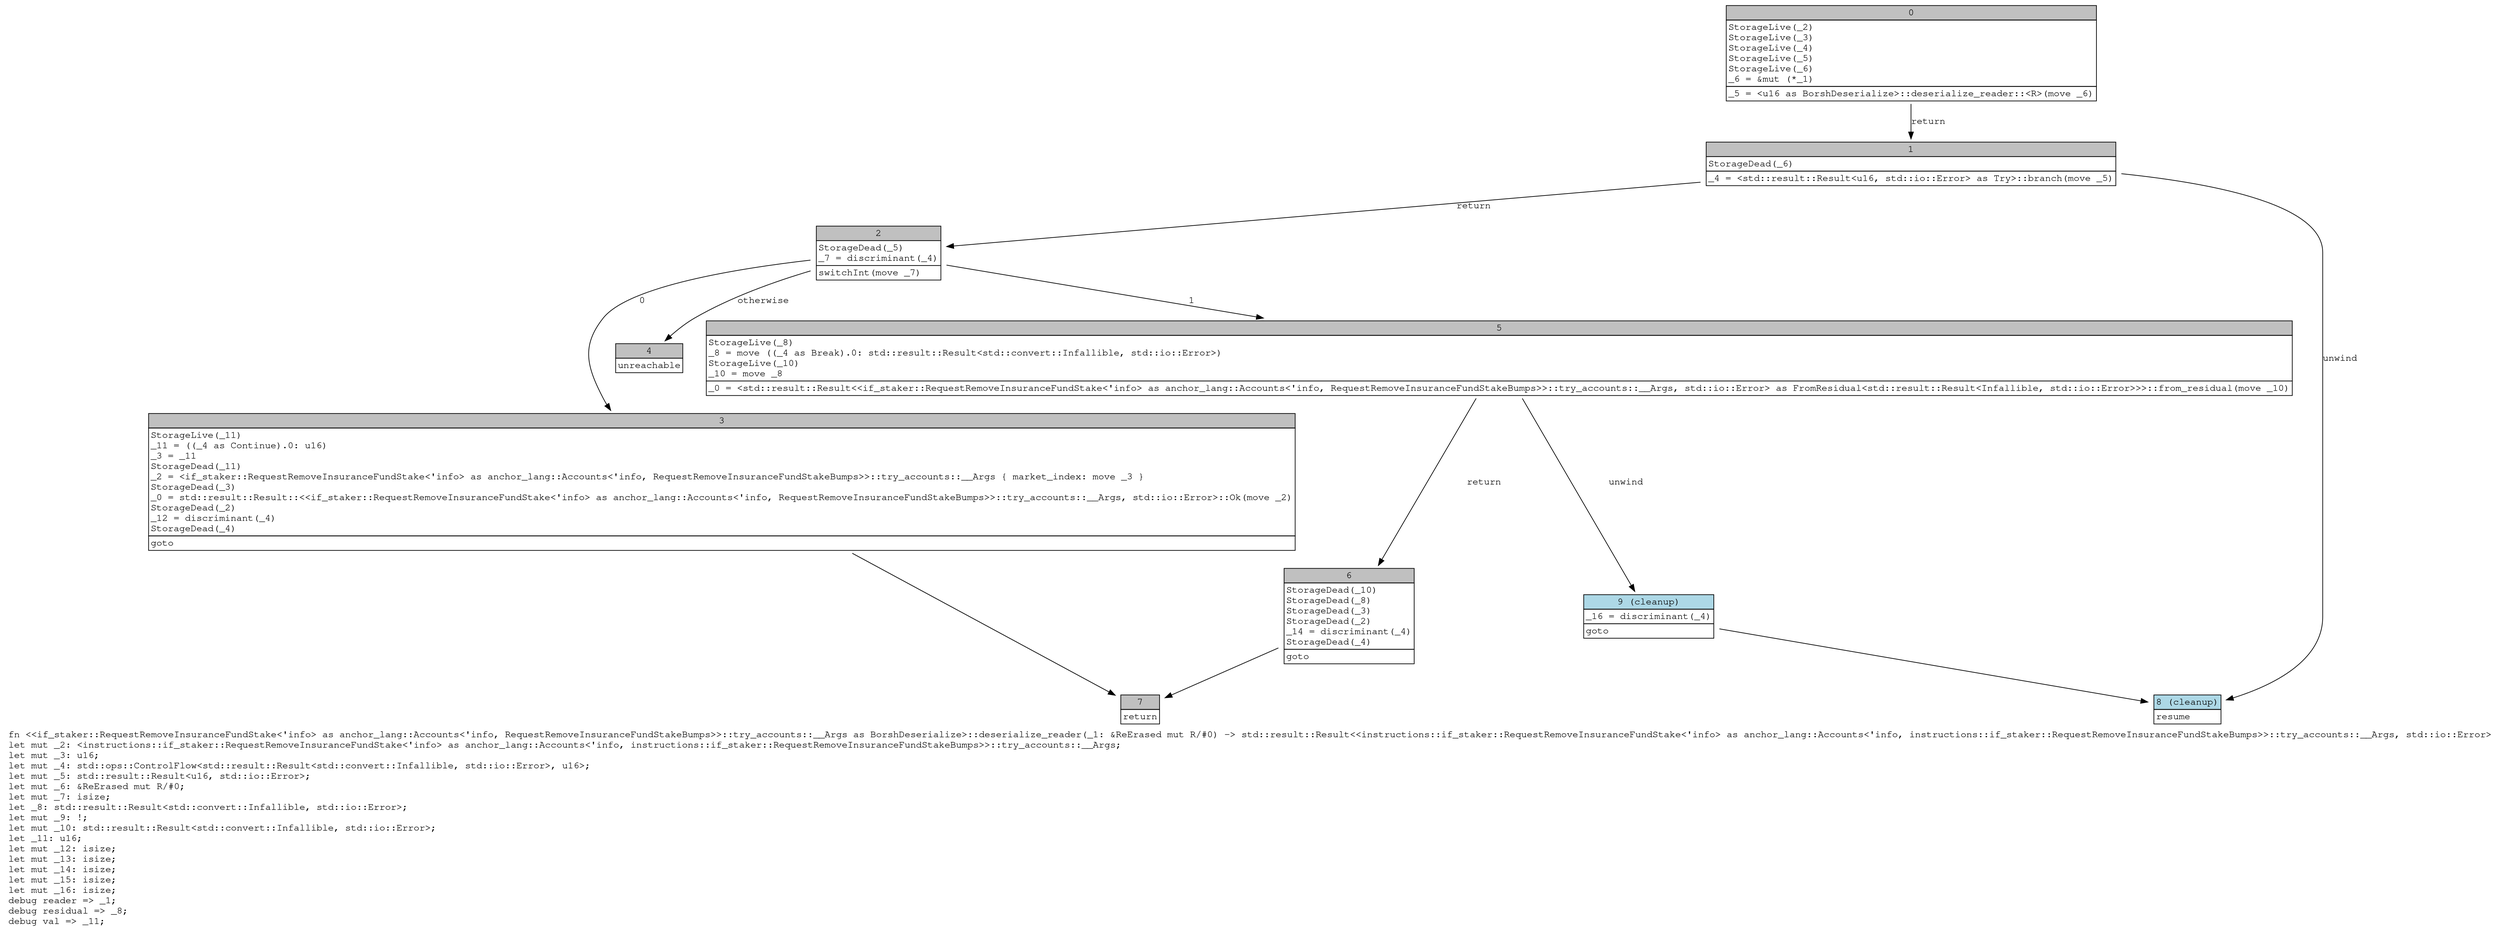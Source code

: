 digraph Mir_0_8769 {
    graph [fontname="Courier, monospace"];
    node [fontname="Courier, monospace"];
    edge [fontname="Courier, monospace"];
    label=<fn &lt;&lt;if_staker::RequestRemoveInsuranceFundStake&lt;'info&gt; as anchor_lang::Accounts&lt;'info, RequestRemoveInsuranceFundStakeBumps&gt;&gt;::try_accounts::__Args as BorshDeserialize&gt;::deserialize_reader(_1: &amp;ReErased mut R/#0) -&gt; std::result::Result&lt;&lt;instructions::if_staker::RequestRemoveInsuranceFundStake&lt;'info&gt; as anchor_lang::Accounts&lt;'info, instructions::if_staker::RequestRemoveInsuranceFundStakeBumps&gt;&gt;::try_accounts::__Args, std::io::Error&gt;<br align="left"/>let mut _2: &lt;instructions::if_staker::RequestRemoveInsuranceFundStake&lt;'info&gt; as anchor_lang::Accounts&lt;'info, instructions::if_staker::RequestRemoveInsuranceFundStakeBumps&gt;&gt;::try_accounts::__Args;<br align="left"/>let mut _3: u16;<br align="left"/>let mut _4: std::ops::ControlFlow&lt;std::result::Result&lt;std::convert::Infallible, std::io::Error&gt;, u16&gt;;<br align="left"/>let mut _5: std::result::Result&lt;u16, std::io::Error&gt;;<br align="left"/>let mut _6: &amp;ReErased mut R/#0;<br align="left"/>let mut _7: isize;<br align="left"/>let _8: std::result::Result&lt;std::convert::Infallible, std::io::Error&gt;;<br align="left"/>let mut _9: !;<br align="left"/>let mut _10: std::result::Result&lt;std::convert::Infallible, std::io::Error&gt;;<br align="left"/>let _11: u16;<br align="left"/>let mut _12: isize;<br align="left"/>let mut _13: isize;<br align="left"/>let mut _14: isize;<br align="left"/>let mut _15: isize;<br align="left"/>let mut _16: isize;<br align="left"/>debug reader =&gt; _1;<br align="left"/>debug residual =&gt; _8;<br align="left"/>debug val =&gt; _11;<br align="left"/>>;
    bb0__0_8769 [shape="none", label=<<table border="0" cellborder="1" cellspacing="0"><tr><td bgcolor="gray" align="center" colspan="1">0</td></tr><tr><td align="left" balign="left">StorageLive(_2)<br/>StorageLive(_3)<br/>StorageLive(_4)<br/>StorageLive(_5)<br/>StorageLive(_6)<br/>_6 = &amp;mut (*_1)<br/></td></tr><tr><td align="left">_5 = &lt;u16 as BorshDeserialize&gt;::deserialize_reader::&lt;R&gt;(move _6)</td></tr></table>>];
    bb1__0_8769 [shape="none", label=<<table border="0" cellborder="1" cellspacing="0"><tr><td bgcolor="gray" align="center" colspan="1">1</td></tr><tr><td align="left" balign="left">StorageDead(_6)<br/></td></tr><tr><td align="left">_4 = &lt;std::result::Result&lt;u16, std::io::Error&gt; as Try&gt;::branch(move _5)</td></tr></table>>];
    bb2__0_8769 [shape="none", label=<<table border="0" cellborder="1" cellspacing="0"><tr><td bgcolor="gray" align="center" colspan="1">2</td></tr><tr><td align="left" balign="left">StorageDead(_5)<br/>_7 = discriminant(_4)<br/></td></tr><tr><td align="left">switchInt(move _7)</td></tr></table>>];
    bb3__0_8769 [shape="none", label=<<table border="0" cellborder="1" cellspacing="0"><tr><td bgcolor="gray" align="center" colspan="1">3</td></tr><tr><td align="left" balign="left">StorageLive(_11)<br/>_11 = ((_4 as Continue).0: u16)<br/>_3 = _11<br/>StorageDead(_11)<br/>_2 = &lt;if_staker::RequestRemoveInsuranceFundStake&lt;'info&gt; as anchor_lang::Accounts&lt;'info, RequestRemoveInsuranceFundStakeBumps&gt;&gt;::try_accounts::__Args { market_index: move _3 }<br/>StorageDead(_3)<br/>_0 = std::result::Result::&lt;&lt;if_staker::RequestRemoveInsuranceFundStake&lt;'info&gt; as anchor_lang::Accounts&lt;'info, RequestRemoveInsuranceFundStakeBumps&gt;&gt;::try_accounts::__Args, std::io::Error&gt;::Ok(move _2)<br/>StorageDead(_2)<br/>_12 = discriminant(_4)<br/>StorageDead(_4)<br/></td></tr><tr><td align="left">goto</td></tr></table>>];
    bb4__0_8769 [shape="none", label=<<table border="0" cellborder="1" cellspacing="0"><tr><td bgcolor="gray" align="center" colspan="1">4</td></tr><tr><td align="left">unreachable</td></tr></table>>];
    bb5__0_8769 [shape="none", label=<<table border="0" cellborder="1" cellspacing="0"><tr><td bgcolor="gray" align="center" colspan="1">5</td></tr><tr><td align="left" balign="left">StorageLive(_8)<br/>_8 = move ((_4 as Break).0: std::result::Result&lt;std::convert::Infallible, std::io::Error&gt;)<br/>StorageLive(_10)<br/>_10 = move _8<br/></td></tr><tr><td align="left">_0 = &lt;std::result::Result&lt;&lt;if_staker::RequestRemoveInsuranceFundStake&lt;'info&gt; as anchor_lang::Accounts&lt;'info, RequestRemoveInsuranceFundStakeBumps&gt;&gt;::try_accounts::__Args, std::io::Error&gt; as FromResidual&lt;std::result::Result&lt;Infallible, std::io::Error&gt;&gt;&gt;::from_residual(move _10)</td></tr></table>>];
    bb6__0_8769 [shape="none", label=<<table border="0" cellborder="1" cellspacing="0"><tr><td bgcolor="gray" align="center" colspan="1">6</td></tr><tr><td align="left" balign="left">StorageDead(_10)<br/>StorageDead(_8)<br/>StorageDead(_3)<br/>StorageDead(_2)<br/>_14 = discriminant(_4)<br/>StorageDead(_4)<br/></td></tr><tr><td align="left">goto</td></tr></table>>];
    bb7__0_8769 [shape="none", label=<<table border="0" cellborder="1" cellspacing="0"><tr><td bgcolor="gray" align="center" colspan="1">7</td></tr><tr><td align="left">return</td></tr></table>>];
    bb8__0_8769 [shape="none", label=<<table border="0" cellborder="1" cellspacing="0"><tr><td bgcolor="lightblue" align="center" colspan="1">8 (cleanup)</td></tr><tr><td align="left">resume</td></tr></table>>];
    bb9__0_8769 [shape="none", label=<<table border="0" cellborder="1" cellspacing="0"><tr><td bgcolor="lightblue" align="center" colspan="1">9 (cleanup)</td></tr><tr><td align="left" balign="left">_16 = discriminant(_4)<br/></td></tr><tr><td align="left">goto</td></tr></table>>];
    bb0__0_8769 -> bb1__0_8769 [label="return"];
    bb1__0_8769 -> bb2__0_8769 [label="return"];
    bb1__0_8769 -> bb8__0_8769 [label="unwind"];
    bb2__0_8769 -> bb3__0_8769 [label="0"];
    bb2__0_8769 -> bb5__0_8769 [label="1"];
    bb2__0_8769 -> bb4__0_8769 [label="otherwise"];
    bb3__0_8769 -> bb7__0_8769 [label=""];
    bb5__0_8769 -> bb6__0_8769 [label="return"];
    bb5__0_8769 -> bb9__0_8769 [label="unwind"];
    bb6__0_8769 -> bb7__0_8769 [label=""];
    bb9__0_8769 -> bb8__0_8769 [label=""];
}
